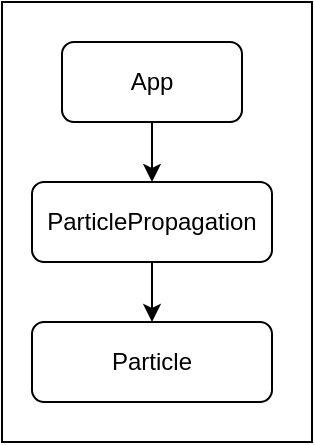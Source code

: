 <mxfile>
    <diagram id="OzU7DkgV6yy_E9BvqRuQ" name="Page-1">
        <mxGraphModel dx="789" dy="301" grid="1" gridSize="10" guides="1" tooltips="1" connect="1" arrows="1" fold="1" page="1" pageScale="1" pageWidth="583" pageHeight="827" math="0" shadow="0">
            <root>
                <mxCell id="0"/>
                <mxCell id="1" parent="0"/>
                <mxCell id="7" value="" style="rounded=0;whiteSpace=wrap;html=1;" vertex="1" parent="1">
                    <mxGeometry x="5" y="10" width="155" height="220" as="geometry"/>
                </mxCell>
                <mxCell id="5" style="edgeStyle=orthogonalEdgeStyle;rounded=0;orthogonalLoop=1;jettySize=auto;html=1;exitX=0.5;exitY=1;exitDx=0;exitDy=0;entryX=0.5;entryY=0;entryDx=0;entryDy=0;" edge="1" parent="1" source="2" target="3">
                    <mxGeometry relative="1" as="geometry"/>
                </mxCell>
                <mxCell id="2" value="App" style="rounded=1;whiteSpace=wrap;html=1;" vertex="1" parent="1">
                    <mxGeometry x="35" y="30" width="90" height="40" as="geometry"/>
                </mxCell>
                <mxCell id="6" style="edgeStyle=orthogonalEdgeStyle;rounded=0;orthogonalLoop=1;jettySize=auto;html=1;exitX=0.5;exitY=1;exitDx=0;exitDy=0;entryX=0.5;entryY=0;entryDx=0;entryDy=0;" edge="1" parent="1" source="3" target="4">
                    <mxGeometry relative="1" as="geometry"/>
                </mxCell>
                <mxCell id="3" value="ParticlePropagation" style="rounded=1;whiteSpace=wrap;html=1;" vertex="1" parent="1">
                    <mxGeometry x="20" y="100" width="120" height="40" as="geometry"/>
                </mxCell>
                <mxCell id="4" value="Particle" style="rounded=1;whiteSpace=wrap;html=1;" vertex="1" parent="1">
                    <mxGeometry x="20" y="170" width="120" height="40" as="geometry"/>
                </mxCell>
            </root>
        </mxGraphModel>
    </diagram>
</mxfile>